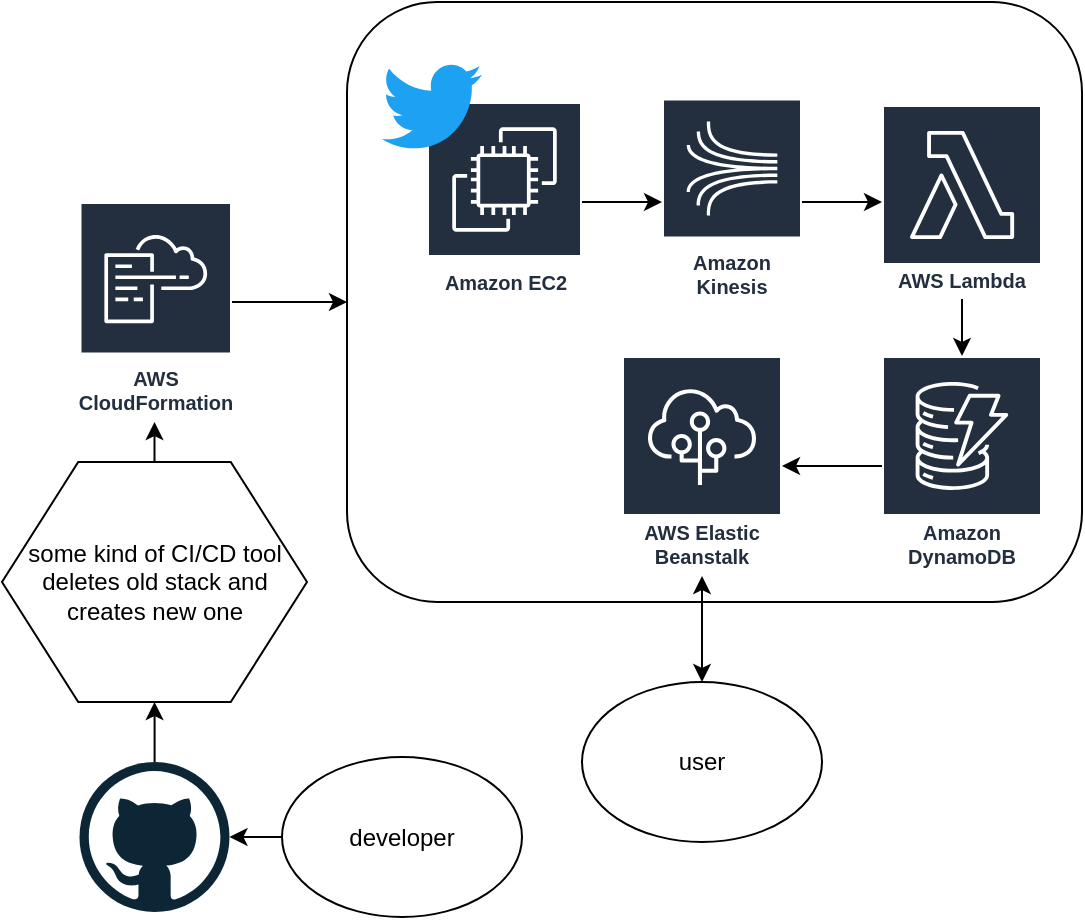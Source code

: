<mxfile version="13.3.5" type="device"><diagram id="jLGJko12P5ZYonk4BvOa" name="Page-1"><mxGraphModel dx="442" dy="313" grid="1" gridSize="10" guides="1" tooltips="1" connect="1" arrows="1" fold="1" page="1" pageScale="1" pageWidth="850" pageHeight="1100" math="0" shadow="0"><root><mxCell id="0"/><mxCell id="1" parent="0"/><mxCell id="YJ_b8lcH459bg5A_i5MD-2" value="" style="rounded=1;whiteSpace=wrap;html=1;" parent="1" vertex="1"><mxGeometry x="262.5" y="190" width="367.5" height="300" as="geometry"/></mxCell><mxCell id="YJ_b8lcH459bg5A_i5MD-8" style="edgeStyle=orthogonalEdgeStyle;rounded=0;orthogonalLoop=1;jettySize=auto;html=1;entryX=0.5;entryY=1;entryDx=0;entryDy=0;" parent="1" source="YJ_b8lcH459bg5A_i5MD-3" target="YJ_b8lcH459bg5A_i5MD-7" edge="1"><mxGeometry relative="1" as="geometry"/></mxCell><mxCell id="YJ_b8lcH459bg5A_i5MD-3" value="" style="dashed=0;outlineConnect=0;html=1;align=center;labelPosition=center;verticalLabelPosition=bottom;verticalAlign=top;shape=mxgraph.weblogos.github" parent="1" vertex="1"><mxGeometry x="128.75" y="570" width="75" height="75" as="geometry"/></mxCell><mxCell id="YJ_b8lcH459bg5A_i5MD-19" style="edgeStyle=orthogonalEdgeStyle;rounded=0;orthogonalLoop=1;jettySize=auto;html=1;" parent="1" source="YJ_b8lcH459bg5A_i5MD-4" target="YJ_b8lcH459bg5A_i5MD-3" edge="1"><mxGeometry relative="1" as="geometry"/></mxCell><mxCell id="YJ_b8lcH459bg5A_i5MD-4" value="developer" style="ellipse;whiteSpace=wrap;html=1;" parent="1" vertex="1"><mxGeometry x="230" y="567.5" width="120" height="80" as="geometry"/></mxCell><mxCell id="YJ_b8lcH459bg5A_i5MD-5" value="user" style="ellipse;whiteSpace=wrap;html=1;" parent="1" vertex="1"><mxGeometry x="380" y="530" width="120" height="80" as="geometry"/></mxCell><mxCell id="YJ_b8lcH459bg5A_i5MD-9" style="edgeStyle=orthogonalEdgeStyle;rounded=0;orthogonalLoop=1;jettySize=auto;html=1;exitX=0.5;exitY=0;exitDx=0;exitDy=0;" parent="1" source="YJ_b8lcH459bg5A_i5MD-7" target="YJ_b8lcH459bg5A_i5MD-14" edge="1"><mxGeometry relative="1" as="geometry"><mxPoint x="242.5" y="296.5" as="targetPoint"/><Array as="points"><mxPoint x="166.5" y="390"/><mxPoint x="166.5" y="390"/></Array></mxGeometry></mxCell><mxCell id="YJ_b8lcH459bg5A_i5MD-7" value="some kind of CI/CD tool&lt;br&gt;deletes old stack and creates new one" style="shape=hexagon;perimeter=hexagonPerimeter2;whiteSpace=wrap;html=1;" parent="1" vertex="1"><mxGeometry x="90" y="420" width="152.5" height="120" as="geometry"/></mxCell><mxCell id="7l3Auq9Raf8mUuUZezbI-14" style="edgeStyle=orthogonalEdgeStyle;rounded=0;orthogonalLoop=1;jettySize=auto;html=1;" edge="1" parent="1" source="YJ_b8lcH459bg5A_i5MD-13" target="YJ_b8lcH459bg5A_i5MD-17"><mxGeometry relative="1" as="geometry"/></mxCell><mxCell id="YJ_b8lcH459bg5A_i5MD-13" value="AWS Lambda" style="outlineConnect=0;fontColor=#232F3E;gradientColor=none;strokeColor=#ffffff;fillColor=#232F3E;dashed=0;verticalLabelPosition=middle;verticalAlign=bottom;align=center;html=1;whiteSpace=wrap;fontSize=10;fontStyle=1;spacing=3;shape=mxgraph.aws4.productIcon;prIcon=mxgraph.aws4.lambda;" parent="1" vertex="1"><mxGeometry x="530" y="241.5" width="80" height="97" as="geometry"/></mxCell><mxCell id="YJ_b8lcH459bg5A_i5MD-16" style="edgeStyle=orthogonalEdgeStyle;rounded=0;orthogonalLoop=1;jettySize=auto;html=1;entryX=0;entryY=0.5;entryDx=0;entryDy=0;" parent="1" source="YJ_b8lcH459bg5A_i5MD-14" target="YJ_b8lcH459bg5A_i5MD-2" edge="1"><mxGeometry relative="1" as="geometry"><Array as="points"><mxPoint x="220" y="340"/><mxPoint x="220" y="340"/></Array></mxGeometry></mxCell><mxCell id="YJ_b8lcH459bg5A_i5MD-14" value="AWS CloudFormation" style="outlineConnect=0;fontColor=#232F3E;gradientColor=none;strokeColor=#ffffff;fillColor=#232F3E;dashed=0;verticalLabelPosition=middle;verticalAlign=bottom;align=center;html=1;whiteSpace=wrap;fontSize=10;fontStyle=1;spacing=3;shape=mxgraph.aws4.productIcon;prIcon=mxgraph.aws4.cloudformation;" parent="1" vertex="1"><mxGeometry x="128.75" y="290" width="76.25" height="110" as="geometry"/></mxCell><mxCell id="7l3Auq9Raf8mUuUZezbI-15" style="edgeStyle=orthogonalEdgeStyle;rounded=0;orthogonalLoop=1;jettySize=auto;html=1;" edge="1" parent="1" source="YJ_b8lcH459bg5A_i5MD-17" target="YJ_b8lcH459bg5A_i5MD-20"><mxGeometry relative="1" as="geometry"/></mxCell><mxCell id="YJ_b8lcH459bg5A_i5MD-17" value="Amazon DynamoDB" style="outlineConnect=0;fontColor=#232F3E;gradientColor=none;strokeColor=#ffffff;fillColor=#232F3E;dashed=0;verticalLabelPosition=middle;verticalAlign=bottom;align=center;html=1;whiteSpace=wrap;fontSize=10;fontStyle=1;spacing=3;shape=mxgraph.aws4.productIcon;prIcon=mxgraph.aws4.dynamodb;" parent="1" vertex="1"><mxGeometry x="530" y="367" width="80" height="110" as="geometry"/></mxCell><mxCell id="7l3Auq9Raf8mUuUZezbI-16" style="edgeStyle=orthogonalEdgeStyle;rounded=0;orthogonalLoop=1;jettySize=auto;html=1;startArrow=classic;startFill=1;" edge="1" parent="1" source="YJ_b8lcH459bg5A_i5MD-20" target="YJ_b8lcH459bg5A_i5MD-5"><mxGeometry relative="1" as="geometry"/></mxCell><mxCell id="YJ_b8lcH459bg5A_i5MD-20" value="AWS Elastic Beanstalk" style="outlineConnect=0;fontColor=#232F3E;gradientColor=none;strokeColor=#ffffff;fillColor=#232F3E;dashed=0;verticalLabelPosition=middle;verticalAlign=bottom;align=center;html=1;whiteSpace=wrap;fontSize=10;fontStyle=1;spacing=3;shape=mxgraph.aws4.productIcon;prIcon=mxgraph.aws4.elastic_beanstalk;" parent="1" vertex="1"><mxGeometry x="400" y="367" width="80" height="110" as="geometry"/></mxCell><mxCell id="7l3Auq9Raf8mUuUZezbI-13" style="edgeStyle=orthogonalEdgeStyle;rounded=0;orthogonalLoop=1;jettySize=auto;html=1;" edge="1" parent="1" source="7l3Auq9Raf8mUuUZezbI-1" target="YJ_b8lcH459bg5A_i5MD-13"><mxGeometry relative="1" as="geometry"/></mxCell><mxCell id="7l3Auq9Raf8mUuUZezbI-1" value="Amazon Kinesis" style="outlineConnect=0;fontColor=#232F3E;gradientColor=none;strokeColor=#ffffff;fillColor=#232F3E;dashed=0;verticalLabelPosition=middle;verticalAlign=bottom;align=center;html=1;whiteSpace=wrap;fontSize=10;fontStyle=1;spacing=3;shape=mxgraph.aws4.productIcon;prIcon=mxgraph.aws4.kinesis;" vertex="1" parent="1"><mxGeometry x="420" y="238.25" width="70" height="103.5" as="geometry"/></mxCell><mxCell id="7l3Auq9Raf8mUuUZezbI-12" style="edgeStyle=orthogonalEdgeStyle;rounded=0;orthogonalLoop=1;jettySize=auto;html=1;" edge="1" parent="1" source="7l3Auq9Raf8mUuUZezbI-2" target="7l3Auq9Raf8mUuUZezbI-1"><mxGeometry relative="1" as="geometry"/></mxCell><mxCell id="7l3Auq9Raf8mUuUZezbI-2" value="Amazon EC2" style="outlineConnect=0;fontColor=#232F3E;gradientColor=none;strokeColor=#ffffff;fillColor=#232F3E;dashed=0;verticalLabelPosition=middle;verticalAlign=bottom;align=center;html=1;whiteSpace=wrap;fontSize=10;fontStyle=1;spacing=3;shape=mxgraph.aws4.productIcon;prIcon=mxgraph.aws4.ec2;" vertex="1" parent="1"><mxGeometry x="302.5" y="240" width="77.5" height="100" as="geometry"/></mxCell><mxCell id="7l3Auq9Raf8mUuUZezbI-3" value="" style="dashed=0;outlineConnect=0;html=1;align=center;labelPosition=center;verticalLabelPosition=bottom;verticalAlign=top;shape=mxgraph.weblogos.twitter;fillColor=#1DA1F2;strokeColor=none" vertex="1" parent="1"><mxGeometry x="280" y="220" width="50" height="45" as="geometry"/></mxCell></root></mxGraphModel></diagram></mxfile>